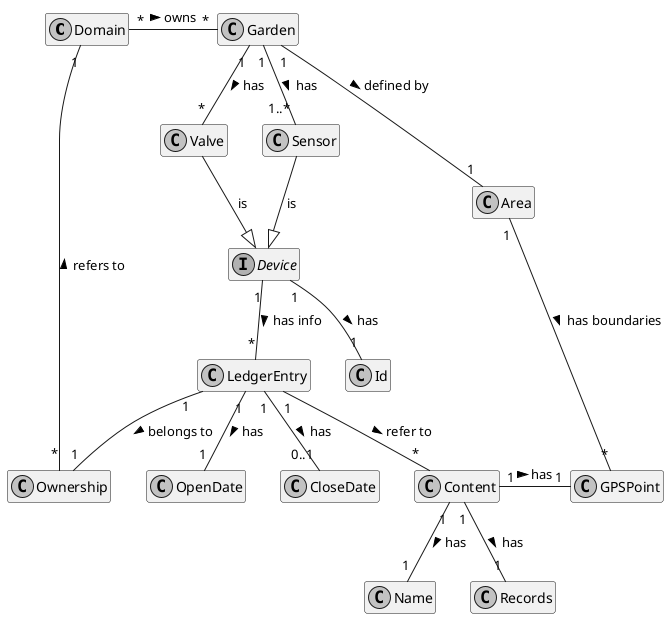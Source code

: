 @startuml model

skinparam Monochrome true
skinparam Shadowing false
hide empty members

class Domain

class Sensor

class Valve

class Garden

interface Device

class Area

class LedgerEntry

class Content

class Ownership

class OpenDate

class CloseDate

class Name

class Id

class GPSPoint

class Records

Domain "*" - "*" Garden: owns >
Area "1" -- "*" GPSPoint: has boundaries >
Garden "1" -- "1" Area: defined by >
Garden "1" -- "1..*" Sensor: has >
Garden "1" -- "*" Valve: has >
Valve --|> Device : is
Sensor --|> Device : is
Device "1" -- "*" LedgerEntry: has info >
Device "1" -- "1" Id: has >
LedgerEntry "1" -- "1" OpenDate: has >
LedgerEntry "1" -- "0..1" CloseDate: has >
LedgerEntry "1" -- "*" Content: refer to >
LedgerEntry "1" -- "1" Ownership: belongs to >
Content "1" -- "1" Records: has >
Content "1" -- "1" Name: has >
Content "1" - "1" GPSPoint: has >
Domain "1" ---- "*" Ownership: refers to <

@enduml
